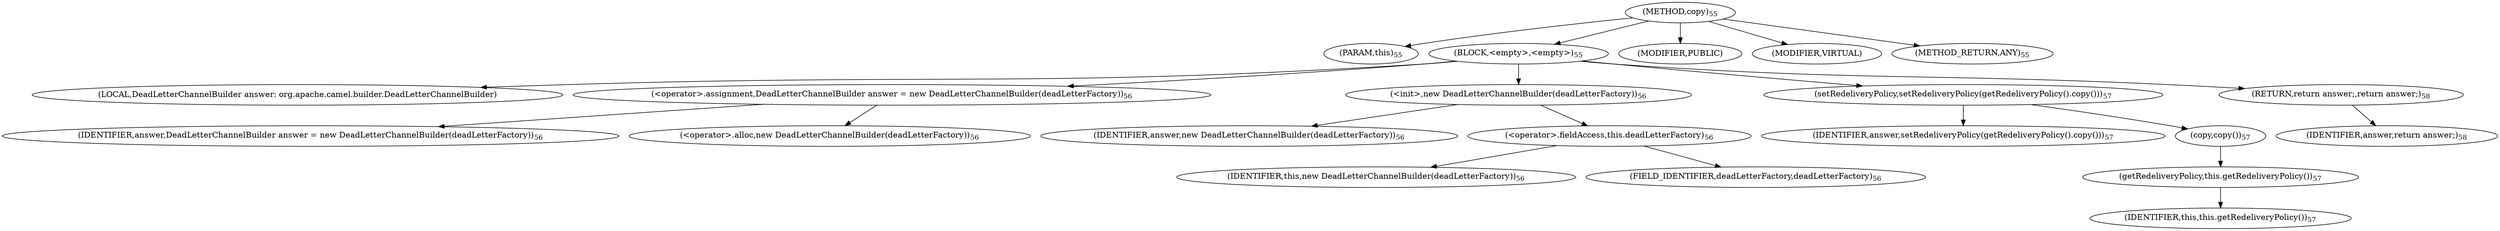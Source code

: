 digraph "copy" {  
"175" [label = <(METHOD,copy)<SUB>55</SUB>> ]
"10" [label = <(PARAM,this)<SUB>55</SUB>> ]
"176" [label = <(BLOCK,&lt;empty&gt;,&lt;empty&gt;)<SUB>55</SUB>> ]
"8" [label = <(LOCAL,DeadLetterChannelBuilder answer: org.apache.camel.builder.DeadLetterChannelBuilder)> ]
"177" [label = <(&lt;operator&gt;.assignment,DeadLetterChannelBuilder answer = new DeadLetterChannelBuilder(deadLetterFactory))<SUB>56</SUB>> ]
"178" [label = <(IDENTIFIER,answer,DeadLetterChannelBuilder answer = new DeadLetterChannelBuilder(deadLetterFactory))<SUB>56</SUB>> ]
"179" [label = <(&lt;operator&gt;.alloc,new DeadLetterChannelBuilder(deadLetterFactory))<SUB>56</SUB>> ]
"180" [label = <(&lt;init&gt;,new DeadLetterChannelBuilder(deadLetterFactory))<SUB>56</SUB>> ]
"7" [label = <(IDENTIFIER,answer,new DeadLetterChannelBuilder(deadLetterFactory))<SUB>56</SUB>> ]
"181" [label = <(&lt;operator&gt;.fieldAccess,this.deadLetterFactory)<SUB>56</SUB>> ]
"182" [label = <(IDENTIFIER,this,new DeadLetterChannelBuilder(deadLetterFactory))<SUB>56</SUB>> ]
"183" [label = <(FIELD_IDENTIFIER,deadLetterFactory,deadLetterFactory)<SUB>56</SUB>> ]
"184" [label = <(setRedeliveryPolicy,setRedeliveryPolicy(getRedeliveryPolicy().copy()))<SUB>57</SUB>> ]
"185" [label = <(IDENTIFIER,answer,setRedeliveryPolicy(getRedeliveryPolicy().copy()))<SUB>57</SUB>> ]
"186" [label = <(copy,copy())<SUB>57</SUB>> ]
"187" [label = <(getRedeliveryPolicy,this.getRedeliveryPolicy())<SUB>57</SUB>> ]
"9" [label = <(IDENTIFIER,this,this.getRedeliveryPolicy())<SUB>57</SUB>> ]
"188" [label = <(RETURN,return answer;,return answer;)<SUB>58</SUB>> ]
"189" [label = <(IDENTIFIER,answer,return answer;)<SUB>58</SUB>> ]
"190" [label = <(MODIFIER,PUBLIC)> ]
"191" [label = <(MODIFIER,VIRTUAL)> ]
"192" [label = <(METHOD_RETURN,ANY)<SUB>55</SUB>> ]
  "175" -> "10" 
  "175" -> "176" 
  "175" -> "190" 
  "175" -> "191" 
  "175" -> "192" 
  "176" -> "8" 
  "176" -> "177" 
  "176" -> "180" 
  "176" -> "184" 
  "176" -> "188" 
  "177" -> "178" 
  "177" -> "179" 
  "180" -> "7" 
  "180" -> "181" 
  "181" -> "182" 
  "181" -> "183" 
  "184" -> "185" 
  "184" -> "186" 
  "186" -> "187" 
  "187" -> "9" 
  "188" -> "189" 
}
